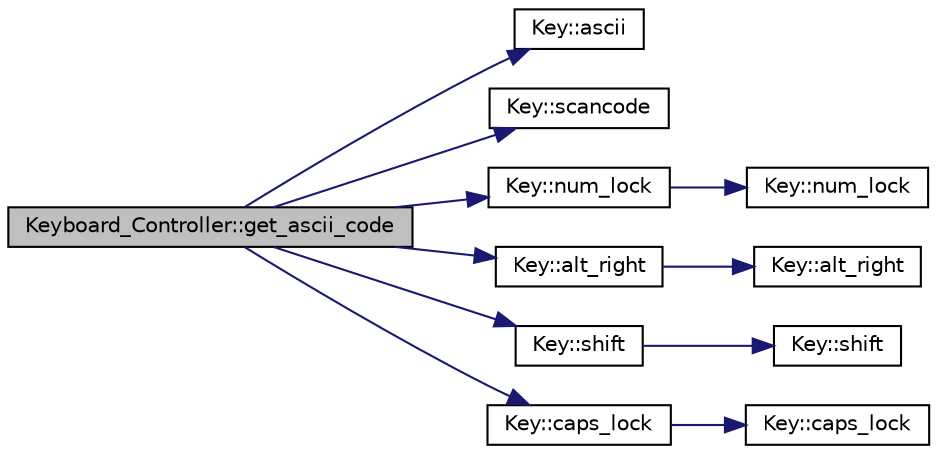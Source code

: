 digraph G
{
  bgcolor="transparent";
  edge [fontname="Helvetica",fontsize="10",labelfontname="Helvetica",labelfontsize="10"];
  node [fontname="Helvetica",fontsize="10",shape=record];
  rankdir="LR";
  Node1 [label="Keyboard_Controller::get_ascii_code",height=0.2,width=0.4,color="black", fillcolor="grey75", style="filled" fontcolor="black"];
  Node1 -> Node2 [color="midnightblue",fontsize="10",style="solid",fontname="Helvetica"];
  Node2 [label="Key::ascii",height=0.2,width=0.4,color="black",URL="$classKey.html#abb65ed9de2b4a8c24f557416b484df34",tooltip="set ascii value"];
  Node1 -> Node3 [color="midnightblue",fontsize="10",style="solid",fontname="Helvetica"];
  Node3 [label="Key::scancode",height=0.2,width=0.4,color="black",URL="$classKey.html#ae67075af1a5c0a7f585e8e61fc8515f8",tooltip="set scancode value"];
  Node1 -> Node4 [color="midnightblue",fontsize="10",style="solid",fontname="Helvetica"];
  Node4 [label="Key::num_lock",height=0.2,width=0.4,color="black",URL="$classKey.html#a4a8da77b0cb57bf89bffa3903c2f79ce"];
  Node4 -> Node5 [color="midnightblue",fontsize="10",style="solid",fontname="Helvetica"];
  Node5 [label="Key::num_lock",height=0.2,width=0.4,color="black",URL="$classKey.html#aab1b4f9446a6db6fc4a6a1f7824d51b5"];
  Node1 -> Node6 [color="midnightblue",fontsize="10",style="solid",fontname="Helvetica"];
  Node6 [label="Key::alt_right",height=0.2,width=0.4,color="black",URL="$classKey.html#af4fa809960860523573abd695e3f8fbe"];
  Node6 -> Node7 [color="midnightblue",fontsize="10",style="solid",fontname="Helvetica"];
  Node7 [label="Key::alt_right",height=0.2,width=0.4,color="black",URL="$classKey.html#af12fb21a12c35fb89f6ff43db96759ba"];
  Node1 -> Node8 [color="midnightblue",fontsize="10",style="solid",fontname="Helvetica"];
  Node8 [label="Key::shift",height=0.2,width=0.4,color="black",URL="$classKey.html#a62e735f4121d8984d994a508bdd6a74b"];
  Node8 -> Node9 [color="midnightblue",fontsize="10",style="solid",fontname="Helvetica"];
  Node9 [label="Key::shift",height=0.2,width=0.4,color="black",URL="$classKey.html#a19b48c665bdda438c55de7399eb4a631"];
  Node1 -> Node10 [color="midnightblue",fontsize="10",style="solid",fontname="Helvetica"];
  Node10 [label="Key::caps_lock",height=0.2,width=0.4,color="black",URL="$classKey.html#a45fb60e270f30b9f23e28259e851b14a"];
  Node10 -> Node11 [color="midnightblue",fontsize="10",style="solid",fontname="Helvetica"];
  Node11 [label="Key::caps_lock",height=0.2,width=0.4,color="black",URL="$classKey.html#a8a4da1819e66bb141c4dea2934845fab"];
}
